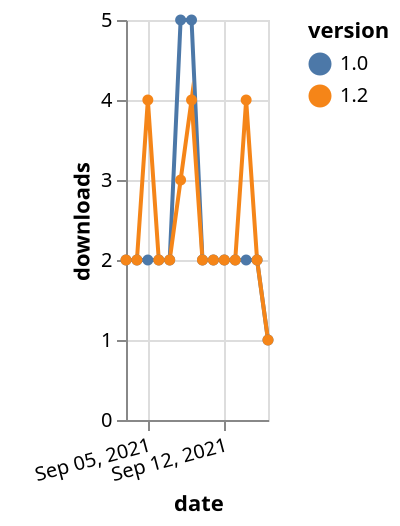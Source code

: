 {"$schema": "https://vega.github.io/schema/vega-lite/v5.json", "description": "A simple bar chart with embedded data.", "data": {"values": [{"date": "2021-09-03", "total": 3430, "delta": 2, "version": "1.0"}, {"date": "2021-09-04", "total": 3432, "delta": 2, "version": "1.0"}, {"date": "2021-09-05", "total": 3434, "delta": 2, "version": "1.0"}, {"date": "2021-09-06", "total": 3436, "delta": 2, "version": "1.0"}, {"date": "2021-09-07", "total": 3438, "delta": 2, "version": "1.0"}, {"date": "2021-09-08", "total": 3443, "delta": 5, "version": "1.0"}, {"date": "2021-09-09", "total": 3448, "delta": 5, "version": "1.0"}, {"date": "2021-09-10", "total": 3450, "delta": 2, "version": "1.0"}, {"date": "2021-09-11", "total": 3452, "delta": 2, "version": "1.0"}, {"date": "2021-09-12", "total": 3454, "delta": 2, "version": "1.0"}, {"date": "2021-09-13", "total": 3456, "delta": 2, "version": "1.0"}, {"date": "2021-09-14", "total": 3458, "delta": 2, "version": "1.0"}, {"date": "2021-09-15", "total": 3460, "delta": 2, "version": "1.0"}, {"date": "2021-09-16", "total": 3461, "delta": 1, "version": "1.0"}, {"date": "2021-09-03", "total": 2516, "delta": 2, "version": "1.2"}, {"date": "2021-09-04", "total": 2518, "delta": 2, "version": "1.2"}, {"date": "2021-09-05", "total": 2522, "delta": 4, "version": "1.2"}, {"date": "2021-09-06", "total": 2524, "delta": 2, "version": "1.2"}, {"date": "2021-09-07", "total": 2526, "delta": 2, "version": "1.2"}, {"date": "2021-09-08", "total": 2529, "delta": 3, "version": "1.2"}, {"date": "2021-09-09", "total": 2533, "delta": 4, "version": "1.2"}, {"date": "2021-09-10", "total": 2535, "delta": 2, "version": "1.2"}, {"date": "2021-09-11", "total": 2537, "delta": 2, "version": "1.2"}, {"date": "2021-09-12", "total": 2539, "delta": 2, "version": "1.2"}, {"date": "2021-09-13", "total": 2541, "delta": 2, "version": "1.2"}, {"date": "2021-09-14", "total": 2545, "delta": 4, "version": "1.2"}, {"date": "2021-09-15", "total": 2547, "delta": 2, "version": "1.2"}, {"date": "2021-09-16", "total": 2548, "delta": 1, "version": "1.2"}]}, "width": "container", "mark": {"type": "line", "point": {"filled": true}}, "encoding": {"x": {"field": "date", "type": "temporal", "timeUnit": "yearmonthdate", "title": "date", "axis": {"labelAngle": -15}}, "y": {"field": "delta", "type": "quantitative", "title": "downloads"}, "color": {"field": "version", "type": "nominal"}, "tooltip": {"field": "delta"}}}